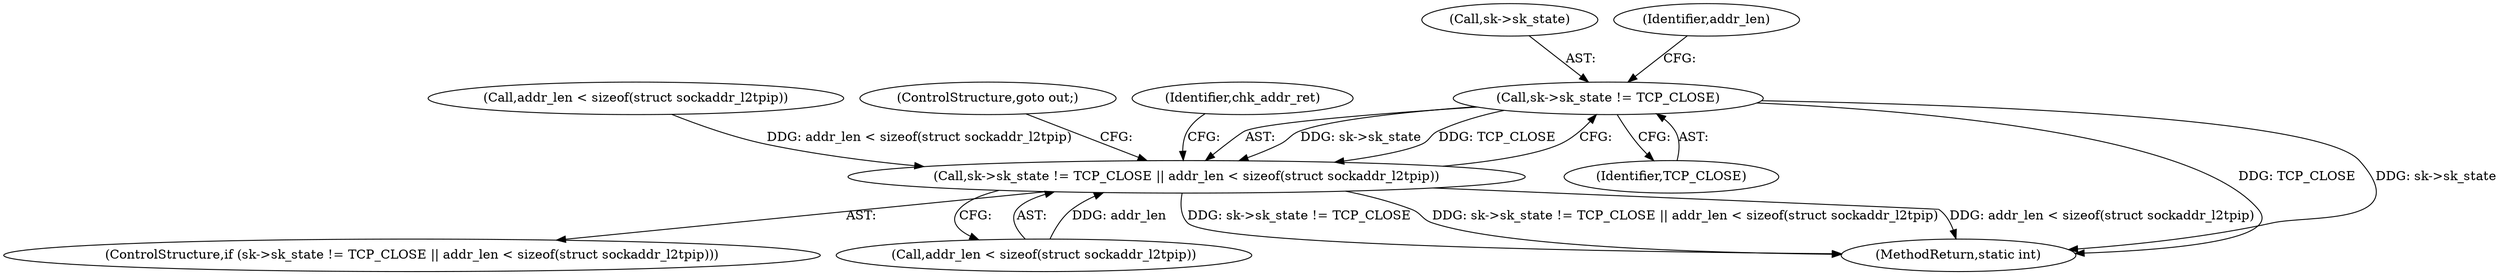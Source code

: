 digraph "0_linux_32c231164b762dddefa13af5a0101032c70b50ef@pointer" {
"1000178" [label="(Call,sk->sk_state != TCP_CLOSE)"];
"1000177" [label="(Call,sk->sk_state != TCP_CLOSE || addr_len < sizeof(struct sockaddr_l2tpip))"];
"1000183" [label="(Call,addr_len < sizeof(struct sockaddr_l2tpip))"];
"1000182" [label="(Identifier,TCP_CLOSE)"];
"1000178" [label="(Call,sk->sk_state != TCP_CLOSE)"];
"1000179" [label="(Call,sk->sk_state)"];
"1000176" [label="(ControlStructure,if (sk->sk_state != TCP_CLOSE || addr_len < sizeof(struct sockaddr_l2tpip)))"];
"1000133" [label="(Call,addr_len < sizeof(struct sockaddr_l2tpip))"];
"1000187" [label="(ControlStructure,goto out;)"];
"1000189" [label="(Identifier,chk_addr_ret)"];
"1000184" [label="(Identifier,addr_len)"];
"1000177" [label="(Call,sk->sk_state != TCP_CLOSE || addr_len < sizeof(struct sockaddr_l2tpip))"];
"1000291" [label="(MethodReturn,static int)"];
"1000178" -> "1000177"  [label="AST: "];
"1000178" -> "1000182"  [label="CFG: "];
"1000179" -> "1000178"  [label="AST: "];
"1000182" -> "1000178"  [label="AST: "];
"1000184" -> "1000178"  [label="CFG: "];
"1000177" -> "1000178"  [label="CFG: "];
"1000178" -> "1000291"  [label="DDG: TCP_CLOSE"];
"1000178" -> "1000291"  [label="DDG: sk->sk_state"];
"1000178" -> "1000177"  [label="DDG: sk->sk_state"];
"1000178" -> "1000177"  [label="DDG: TCP_CLOSE"];
"1000177" -> "1000176"  [label="AST: "];
"1000177" -> "1000183"  [label="CFG: "];
"1000183" -> "1000177"  [label="AST: "];
"1000187" -> "1000177"  [label="CFG: "];
"1000189" -> "1000177"  [label="CFG: "];
"1000177" -> "1000291"  [label="DDG: sk->sk_state != TCP_CLOSE"];
"1000177" -> "1000291"  [label="DDG: sk->sk_state != TCP_CLOSE || addr_len < sizeof(struct sockaddr_l2tpip)"];
"1000177" -> "1000291"  [label="DDG: addr_len < sizeof(struct sockaddr_l2tpip)"];
"1000183" -> "1000177"  [label="DDG: addr_len"];
"1000133" -> "1000177"  [label="DDG: addr_len < sizeof(struct sockaddr_l2tpip)"];
}
